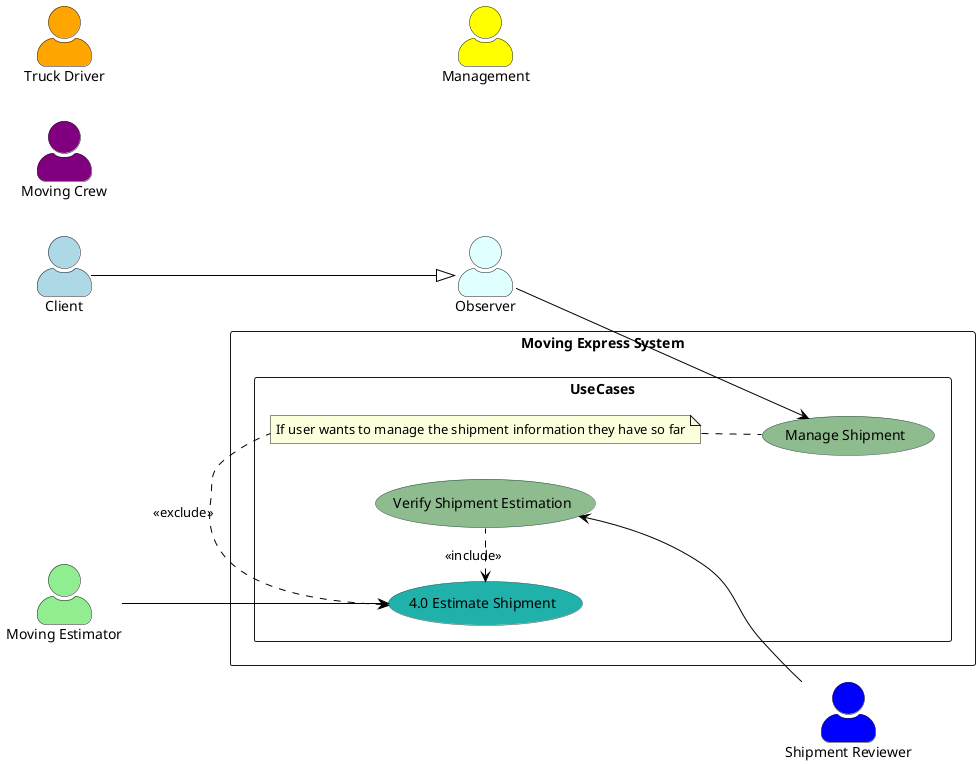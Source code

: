 @startuml

left to right direction
skinparam actorStyle awesome
skinparam usecase {
    BackgroundColor DarkSeaGreen
    BorderColor DarkSlateGray
    ArrowColor Black
    ActorBorderColor black
    ActorFontName Courier
    ActorBackgroundColor<< Human >> Gold
}

actor Client as "Client" #LightBlue
actor "Moving Estimator" as MovingEstimator #LightGreen
actor "Truck Driver" as VanDriver #Orange
actor "Moving Crew" as MovingCrew #Purple
actor Management as "Management" #Yellow
actor "Shipment Reviewer" as ShipmentReviewer #Blue
actor "Observer" as Observer #LightCyan

rectangle "Moving Express System" {
    rectangle UseCases {
      usecase "4.0 Estimate Shipment" as UC4 #LightSeaGreen
      usecase "Manage Shipment" as UC4_1
      usecase "Verify Shipment Estimation" as UC4_2

      note "If user wants to manage the shipment information they have so far" as N1
    }
}

UC4 <. N1 : <<exclude>>
UC4 <. UC4_2 : <<include>>
N1 .. (UC4_1)

Client --|> Observer
Observer --> UC4_1

MovingEstimator --> UC4

UC4_2 <-- ShipmentReviewer

@enduml